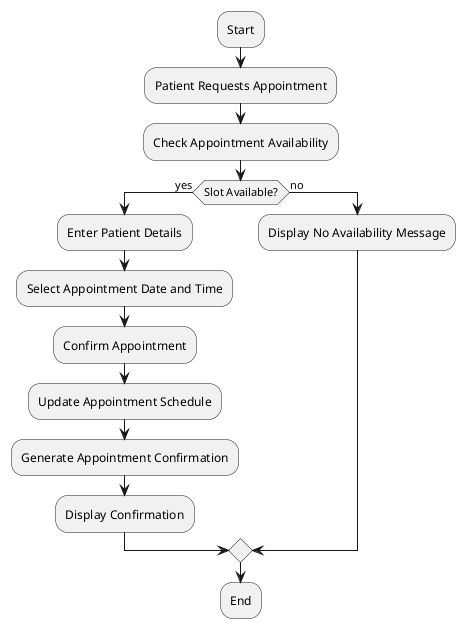 @startuml Create Patient Appointment
:Start;
:Patient Requests Appointment;
:Check Appointment Availability;
if (Slot Available?) then (yes)
  :Enter Patient Details;
  :Select Appointment Date and Time;
  :Confirm Appointment;
  :Update Appointment Schedule;
  :Generate Appointment Confirmation;
  :Display Confirmation;
else (no)
  :Display No Availability Message;
endif
:End;
@enduml